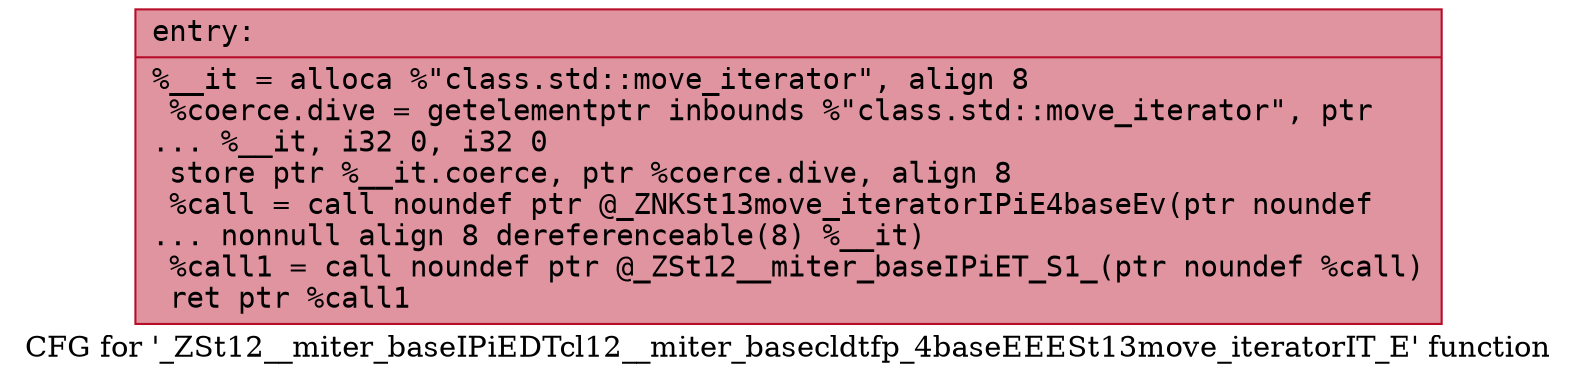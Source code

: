 digraph "CFG for '_ZSt12__miter_baseIPiEDTcl12__miter_basecldtfp_4baseEEESt13move_iteratorIT_E' function" {
	label="CFG for '_ZSt12__miter_baseIPiEDTcl12__miter_basecldtfp_4baseEEESt13move_iteratorIT_E' function";

	Node0x557992574df0 [shape=record,color="#b70d28ff", style=filled, fillcolor="#b70d2870" fontname="Courier",label="{entry:\l|  %__it = alloca %\"class.std::move_iterator\", align 8\l  %coerce.dive = getelementptr inbounds %\"class.std::move_iterator\", ptr\l... %__it, i32 0, i32 0\l  store ptr %__it.coerce, ptr %coerce.dive, align 8\l  %call = call noundef ptr @_ZNKSt13move_iteratorIPiE4baseEv(ptr noundef\l... nonnull align 8 dereferenceable(8) %__it)\l  %call1 = call noundef ptr @_ZSt12__miter_baseIPiET_S1_(ptr noundef %call)\l  ret ptr %call1\l}"];
}
